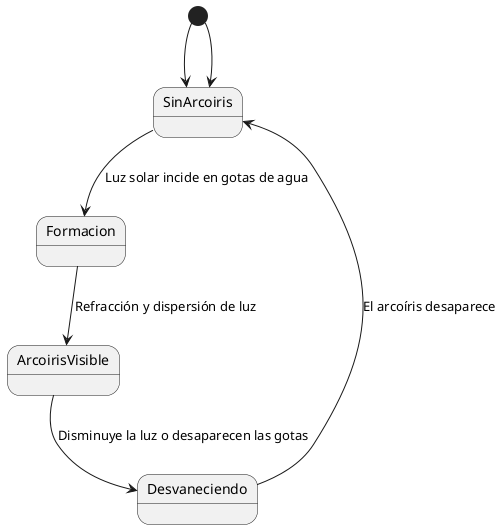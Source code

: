 @startuml
[*] --> SinArcoiris

state SinArcoiris {
}

state Formacion {
}

state ArcoirisVisible {
}

state Desvaneciendo {
}

SinArcoiris --> Formacion : Luz solar incide en gotas de agua

Formacion --> ArcoirisVisible : Refracción y dispersión de luz

ArcoirisVisible --> Desvaneciendo : Disminuye la luz o desaparecen las gotas

Desvaneciendo --> SinArcoiris : El arcoíris desaparece

[*] --> SinArcoiris

@enduml

